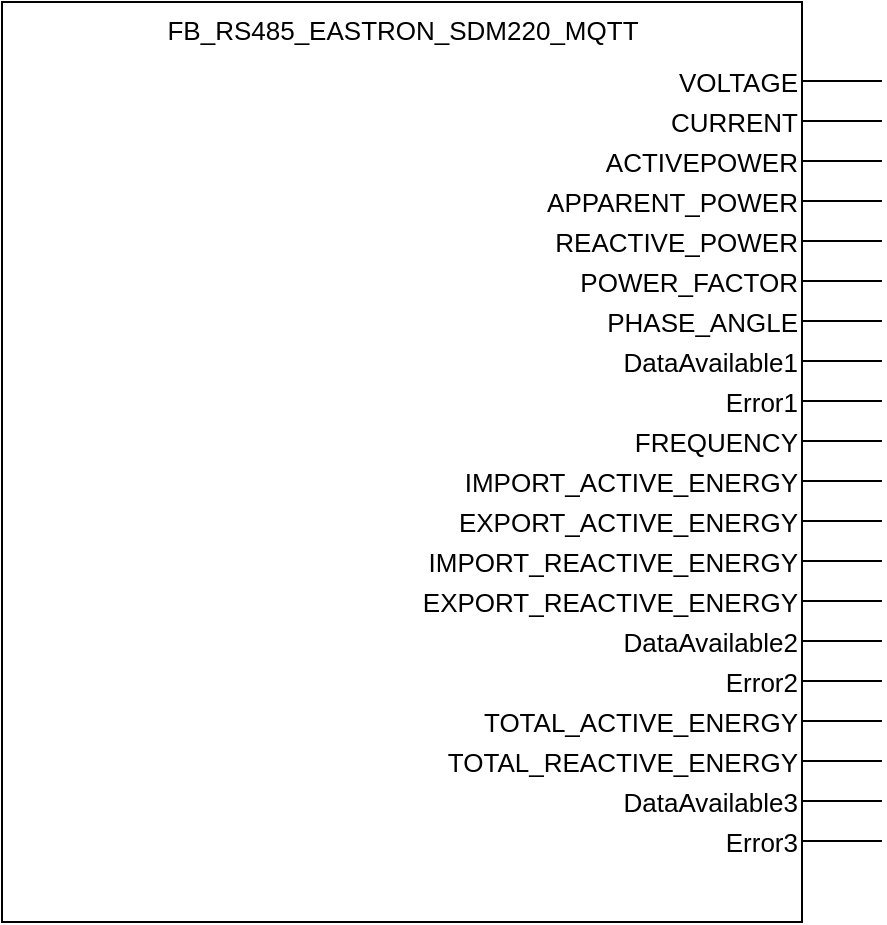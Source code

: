 <mxfile version="12.1.0" type="device" pages="1"><diagram id="L7VXHb7HPVanLy-8BAZJ" name="Page-1"><mxGraphModel dx="1088" dy="968" grid="1" gridSize="10" guides="1" tooltips="1" connect="1" arrows="1" fold="1" page="1" pageScale="1" pageWidth="850" pageHeight="1100" math="0" shadow="0"><root><mxCell id="0"/><mxCell id="1" parent="0"/><mxCell id="uoob63qgXoouNJp2e9eo-40" value="" style="rounded=0;whiteSpace=wrap;html=1;" vertex="1" parent="1"><mxGeometry x="120" y="160" width="400" height="460" as="geometry"/></mxCell><mxCell id="vRteBLpJl_pFvORW3SE5-2" value="FB_RS485_EASTRON_SDM220_MQTT" style="text;html=1;align=center;fontSize=13;" parent="1" vertex="1"><mxGeometry x="215" y="160" width="210" height="30" as="geometry"/></mxCell><mxCell id="vRteBLpJl_pFvORW3SE5-5" value="" style="endArrow=none;html=1;fontSize=13;" parent="1" edge="1"><mxGeometry width="50" height="50" relative="1" as="geometry"><mxPoint x="520" y="199.5" as="sourcePoint"/><mxPoint x="560" y="199.5" as="targetPoint"/><Array as="points"><mxPoint x="520" y="199.5"/></Array></mxGeometry></mxCell><mxCell id="vRteBLpJl_pFvORW3SE5-8" value="VOLTAGE" style="text;html=1;strokeColor=none;fillColor=none;align=right;verticalAlign=middle;whiteSpace=wrap;rounded=0;fontSize=13;" parent="1" vertex="1"><mxGeometry x="440" y="190" width="80" height="20" as="geometry"/></mxCell><mxCell id="uoob63qgXoouNJp2e9eo-2" value="" style="endArrow=none;html=1;fontSize=13;" edge="1" parent="1"><mxGeometry width="50" height="50" relative="1" as="geometry"><mxPoint x="520" y="239.5" as="sourcePoint"/><mxPoint x="560" y="239.5" as="targetPoint"/><Array as="points"><mxPoint x="520" y="239.5"/></Array></mxGeometry></mxCell><mxCell id="uoob63qgXoouNJp2e9eo-3" value="ACTIVEPOWER" style="text;html=1;strokeColor=none;fillColor=none;align=right;verticalAlign=middle;whiteSpace=wrap;rounded=0;fontSize=13;" vertex="1" parent="1"><mxGeometry x="440" y="230" width="80" height="20" as="geometry"/></mxCell><mxCell id="uoob63qgXoouNJp2e9eo-4" value="" style="endArrow=none;html=1;fontSize=13;" edge="1" parent="1"><mxGeometry width="50" height="50" relative="1" as="geometry"><mxPoint x="520" y="219.5" as="sourcePoint"/><mxPoint x="560" y="219.5" as="targetPoint"/><Array as="points"><mxPoint x="520" y="219.5"/></Array></mxGeometry></mxCell><mxCell id="uoob63qgXoouNJp2e9eo-5" value="CURRENT" style="text;html=1;strokeColor=none;fillColor=none;align=right;verticalAlign=middle;whiteSpace=wrap;rounded=0;fontSize=13;" vertex="1" parent="1"><mxGeometry x="440" y="210" width="80" height="20" as="geometry"/></mxCell><mxCell id="uoob63qgXoouNJp2e9eo-6" value="" style="endArrow=none;html=1;fontSize=13;" edge="1" parent="1"><mxGeometry width="50" height="50" relative="1" as="geometry"><mxPoint x="520" y="279.5" as="sourcePoint"/><mxPoint x="560" y="279.5" as="targetPoint"/><Array as="points"><mxPoint x="520" y="279.5"/></Array></mxGeometry></mxCell><mxCell id="uoob63qgXoouNJp2e9eo-7" value="REACTIVE_POWER" style="text;html=1;strokeColor=none;fillColor=none;align=right;verticalAlign=middle;whiteSpace=wrap;rounded=0;fontSize=13;" vertex="1" parent="1"><mxGeometry x="440" y="270" width="80" height="20" as="geometry"/></mxCell><mxCell id="uoob63qgXoouNJp2e9eo-8" value="" style="endArrow=none;html=1;fontSize=13;" edge="1" parent="1"><mxGeometry width="50" height="50" relative="1" as="geometry"><mxPoint x="520" y="259.5" as="sourcePoint"/><mxPoint x="560" y="259.5" as="targetPoint"/><Array as="points"><mxPoint x="520" y="259.5"/></Array></mxGeometry></mxCell><mxCell id="uoob63qgXoouNJp2e9eo-9" value="APPARENT_POWER" style="text;html=1;strokeColor=none;fillColor=none;align=right;verticalAlign=middle;whiteSpace=wrap;rounded=0;fontSize=13;" vertex="1" parent="1"><mxGeometry x="440" y="250" width="80" height="20" as="geometry"/></mxCell><mxCell id="uoob63qgXoouNJp2e9eo-10" value="" style="endArrow=none;html=1;fontSize=13;" edge="1" parent="1"><mxGeometry width="50" height="50" relative="1" as="geometry"><mxPoint x="520" y="299.5" as="sourcePoint"/><mxPoint x="560" y="299.5" as="targetPoint"/><Array as="points"><mxPoint x="520" y="299.5"/></Array></mxGeometry></mxCell><mxCell id="uoob63qgXoouNJp2e9eo-11" value="POWER_FACTOR" style="text;html=1;strokeColor=none;fillColor=none;align=right;verticalAlign=middle;whiteSpace=wrap;rounded=0;fontSize=13;" vertex="1" parent="1"><mxGeometry x="440" y="290" width="80" height="20" as="geometry"/></mxCell><mxCell id="uoob63qgXoouNJp2e9eo-12" value="" style="endArrow=none;html=1;fontSize=13;" edge="1" parent="1"><mxGeometry width="50" height="50" relative="1" as="geometry"><mxPoint x="520" y="339.5" as="sourcePoint"/><mxPoint x="560" y="339.5" as="targetPoint"/><Array as="points"><mxPoint x="520" y="339.5"/></Array></mxGeometry></mxCell><mxCell id="uoob63qgXoouNJp2e9eo-13" value="DataAvailable1" style="text;html=1;strokeColor=none;fillColor=none;align=right;verticalAlign=middle;whiteSpace=wrap;rounded=0;fontSize=13;" vertex="1" parent="1"><mxGeometry x="440" y="330" width="80" height="20" as="geometry"/></mxCell><mxCell id="uoob63qgXoouNJp2e9eo-14" value="" style="endArrow=none;html=1;fontSize=13;" edge="1" parent="1"><mxGeometry width="50" height="50" relative="1" as="geometry"><mxPoint x="520" y="319.5" as="sourcePoint"/><mxPoint x="560" y="319.5" as="targetPoint"/><Array as="points"><mxPoint x="520" y="319.5"/></Array></mxGeometry></mxCell><mxCell id="uoob63qgXoouNJp2e9eo-15" value="PHASE_ANGLE" style="text;html=1;strokeColor=none;fillColor=none;align=right;verticalAlign=middle;whiteSpace=wrap;rounded=0;fontSize=13;" vertex="1" parent="1"><mxGeometry x="440" y="310" width="80" height="20" as="geometry"/></mxCell><mxCell id="uoob63qgXoouNJp2e9eo-16" value="" style="endArrow=none;html=1;fontSize=13;" edge="1" parent="1"><mxGeometry width="50" height="50" relative="1" as="geometry"><mxPoint x="520" y="379.5" as="sourcePoint"/><mxPoint x="560" y="379.5" as="targetPoint"/><Array as="points"><mxPoint x="520" y="379.5"/></Array></mxGeometry></mxCell><mxCell id="uoob63qgXoouNJp2e9eo-17" value="FREQUENCY" style="text;html=1;strokeColor=none;fillColor=none;align=right;verticalAlign=middle;whiteSpace=wrap;rounded=0;fontSize=13;" vertex="1" parent="1"><mxGeometry x="440" y="370" width="80" height="20" as="geometry"/></mxCell><mxCell id="uoob63qgXoouNJp2e9eo-18" value="" style="endArrow=none;html=1;fontSize=13;" edge="1" parent="1"><mxGeometry width="50" height="50" relative="1" as="geometry"><mxPoint x="520" y="359.5" as="sourcePoint"/><mxPoint x="560" y="359.5" as="targetPoint"/><Array as="points"><mxPoint x="520" y="359.5"/></Array></mxGeometry></mxCell><mxCell id="uoob63qgXoouNJp2e9eo-19" value="Error1" style="text;html=1;strokeColor=none;fillColor=none;align=right;verticalAlign=middle;whiteSpace=wrap;rounded=0;fontSize=13;" vertex="1" parent="1"><mxGeometry x="440" y="350" width="80" height="20" as="geometry"/></mxCell><mxCell id="uoob63qgXoouNJp2e9eo-20" value="" style="endArrow=none;html=1;fontSize=13;" edge="1" parent="1"><mxGeometry width="50" height="50" relative="1" as="geometry"><mxPoint x="520" y="399.5" as="sourcePoint"/><mxPoint x="560" y="399.5" as="targetPoint"/><Array as="points"><mxPoint x="520" y="399.5"/></Array></mxGeometry></mxCell><mxCell id="uoob63qgXoouNJp2e9eo-21" value="IMPORT_ACTIVE_ENERGY" style="text;html=1;strokeColor=none;fillColor=none;align=right;verticalAlign=middle;whiteSpace=wrap;rounded=0;fontSize=13;" vertex="1" parent="1"><mxGeometry x="440" y="390" width="80" height="20" as="geometry"/></mxCell><mxCell id="uoob63qgXoouNJp2e9eo-22" value="" style="endArrow=none;html=1;fontSize=13;" edge="1" parent="1"><mxGeometry width="50" height="50" relative="1" as="geometry"><mxPoint x="520" y="439.5" as="sourcePoint"/><mxPoint x="560" y="439.5" as="targetPoint"/><Array as="points"><mxPoint x="520" y="439.5"/></Array></mxGeometry></mxCell><mxCell id="uoob63qgXoouNJp2e9eo-23" value="IMPORT_REACTIVE_ENERGY" style="text;html=1;strokeColor=none;fillColor=none;align=right;verticalAlign=middle;whiteSpace=wrap;rounded=0;fontSize=13;" vertex="1" parent="1"><mxGeometry x="440" y="430" width="80" height="20" as="geometry"/></mxCell><mxCell id="uoob63qgXoouNJp2e9eo-24" value="" style="endArrow=none;html=1;fontSize=13;" edge="1" parent="1"><mxGeometry width="50" height="50" relative="1" as="geometry"><mxPoint x="520" y="419.5" as="sourcePoint"/><mxPoint x="560" y="419.5" as="targetPoint"/><Array as="points"><mxPoint x="520" y="419.5"/></Array></mxGeometry></mxCell><mxCell id="uoob63qgXoouNJp2e9eo-25" value="EXPORT_ACTIVE_ENERGY" style="text;html=1;strokeColor=none;fillColor=none;align=right;verticalAlign=middle;whiteSpace=wrap;rounded=0;fontSize=13;" vertex="1" parent="1"><mxGeometry x="440" y="410" width="80" height="20" as="geometry"/></mxCell><mxCell id="uoob63qgXoouNJp2e9eo-26" value="" style="endArrow=none;html=1;fontSize=13;" edge="1" parent="1"><mxGeometry width="50" height="50" relative="1" as="geometry"><mxPoint x="520" y="479.5" as="sourcePoint"/><mxPoint x="560" y="479.5" as="targetPoint"/><Array as="points"><mxPoint x="520" y="479.5"/></Array></mxGeometry></mxCell><mxCell id="uoob63qgXoouNJp2e9eo-27" value="DataAvailable2" style="text;html=1;strokeColor=none;fillColor=none;align=right;verticalAlign=middle;whiteSpace=wrap;rounded=0;fontSize=13;" vertex="1" parent="1"><mxGeometry x="440" y="470" width="80" height="20" as="geometry"/></mxCell><mxCell id="uoob63qgXoouNJp2e9eo-28" value="" style="endArrow=none;html=1;fontSize=13;" edge="1" parent="1"><mxGeometry width="50" height="50" relative="1" as="geometry"><mxPoint x="520" y="459.5" as="sourcePoint"/><mxPoint x="560" y="459.5" as="targetPoint"/><Array as="points"><mxPoint x="520" y="459.5"/></Array></mxGeometry></mxCell><mxCell id="uoob63qgXoouNJp2e9eo-29" value="EXPORT_REACTIVE_ENERGY" style="text;html=1;strokeColor=none;fillColor=none;align=right;verticalAlign=middle;whiteSpace=wrap;rounded=0;fontSize=13;" vertex="1" parent="1"><mxGeometry x="440" y="450" width="80" height="20" as="geometry"/></mxCell><mxCell id="uoob63qgXoouNJp2e9eo-30" value="" style="endArrow=none;html=1;fontSize=13;" edge="1" parent="1"><mxGeometry width="50" height="50" relative="1" as="geometry"><mxPoint x="520" y="499.5" as="sourcePoint"/><mxPoint x="560" y="499.5" as="targetPoint"/><Array as="points"><mxPoint x="520" y="499.5"/></Array></mxGeometry></mxCell><mxCell id="uoob63qgXoouNJp2e9eo-31" value="Error2" style="text;html=1;strokeColor=none;fillColor=none;align=right;verticalAlign=middle;whiteSpace=wrap;rounded=0;fontSize=13;" vertex="1" parent="1"><mxGeometry x="440" y="490" width="80" height="20" as="geometry"/></mxCell><mxCell id="uoob63qgXoouNJp2e9eo-32" value="" style="endArrow=none;html=1;fontSize=13;" edge="1" parent="1"><mxGeometry width="50" height="50" relative="1" as="geometry"><mxPoint x="520" y="539.5" as="sourcePoint"/><mxPoint x="560" y="539.5" as="targetPoint"/><Array as="points"><mxPoint x="520" y="539.5"/></Array></mxGeometry></mxCell><mxCell id="uoob63qgXoouNJp2e9eo-33" value="TOTAL_REACTIVE_ENERGY" style="text;html=1;strokeColor=none;fillColor=none;align=right;verticalAlign=middle;whiteSpace=wrap;rounded=0;fontSize=13;" vertex="1" parent="1"><mxGeometry x="440" y="530" width="80" height="20" as="geometry"/></mxCell><mxCell id="uoob63qgXoouNJp2e9eo-34" value="" style="endArrow=none;html=1;fontSize=13;" edge="1" parent="1"><mxGeometry width="50" height="50" relative="1" as="geometry"><mxPoint x="520" y="519.5" as="sourcePoint"/><mxPoint x="560" y="519.5" as="targetPoint"/><Array as="points"><mxPoint x="520" y="519.5"/></Array></mxGeometry></mxCell><mxCell id="uoob63qgXoouNJp2e9eo-35" value="TOTAL_ACTIVE_ENERGY" style="text;html=1;strokeColor=none;fillColor=none;align=right;verticalAlign=middle;whiteSpace=wrap;rounded=0;fontSize=13;" vertex="1" parent="1"><mxGeometry x="440" y="510" width="80" height="20" as="geometry"/></mxCell><mxCell id="uoob63qgXoouNJp2e9eo-36" value="" style="endArrow=none;html=1;fontSize=13;" edge="1" parent="1"><mxGeometry width="50" height="50" relative="1" as="geometry"><mxPoint x="520" y="579.5" as="sourcePoint"/><mxPoint x="560" y="579.5" as="targetPoint"/><Array as="points"><mxPoint x="520" y="579.5"/></Array></mxGeometry></mxCell><mxCell id="uoob63qgXoouNJp2e9eo-37" value="Error3" style="text;html=1;strokeColor=none;fillColor=none;align=right;verticalAlign=middle;whiteSpace=wrap;rounded=0;fontSize=13;" vertex="1" parent="1"><mxGeometry x="440" y="570" width="80" height="20" as="geometry"/></mxCell><mxCell id="uoob63qgXoouNJp2e9eo-38" value="" style="endArrow=none;html=1;fontSize=13;" edge="1" parent="1"><mxGeometry width="50" height="50" relative="1" as="geometry"><mxPoint x="520" y="559.5" as="sourcePoint"/><mxPoint x="560" y="559.5" as="targetPoint"/><Array as="points"><mxPoint x="520" y="559.5"/></Array></mxGeometry></mxCell><mxCell id="uoob63qgXoouNJp2e9eo-39" value="DataAvailable3" style="text;html=1;strokeColor=none;fillColor=none;align=right;verticalAlign=middle;whiteSpace=wrap;rounded=0;fontSize=13;" vertex="1" parent="1"><mxGeometry x="440" y="550" width="80" height="20" as="geometry"/></mxCell></root></mxGraphModel></diagram></mxfile>